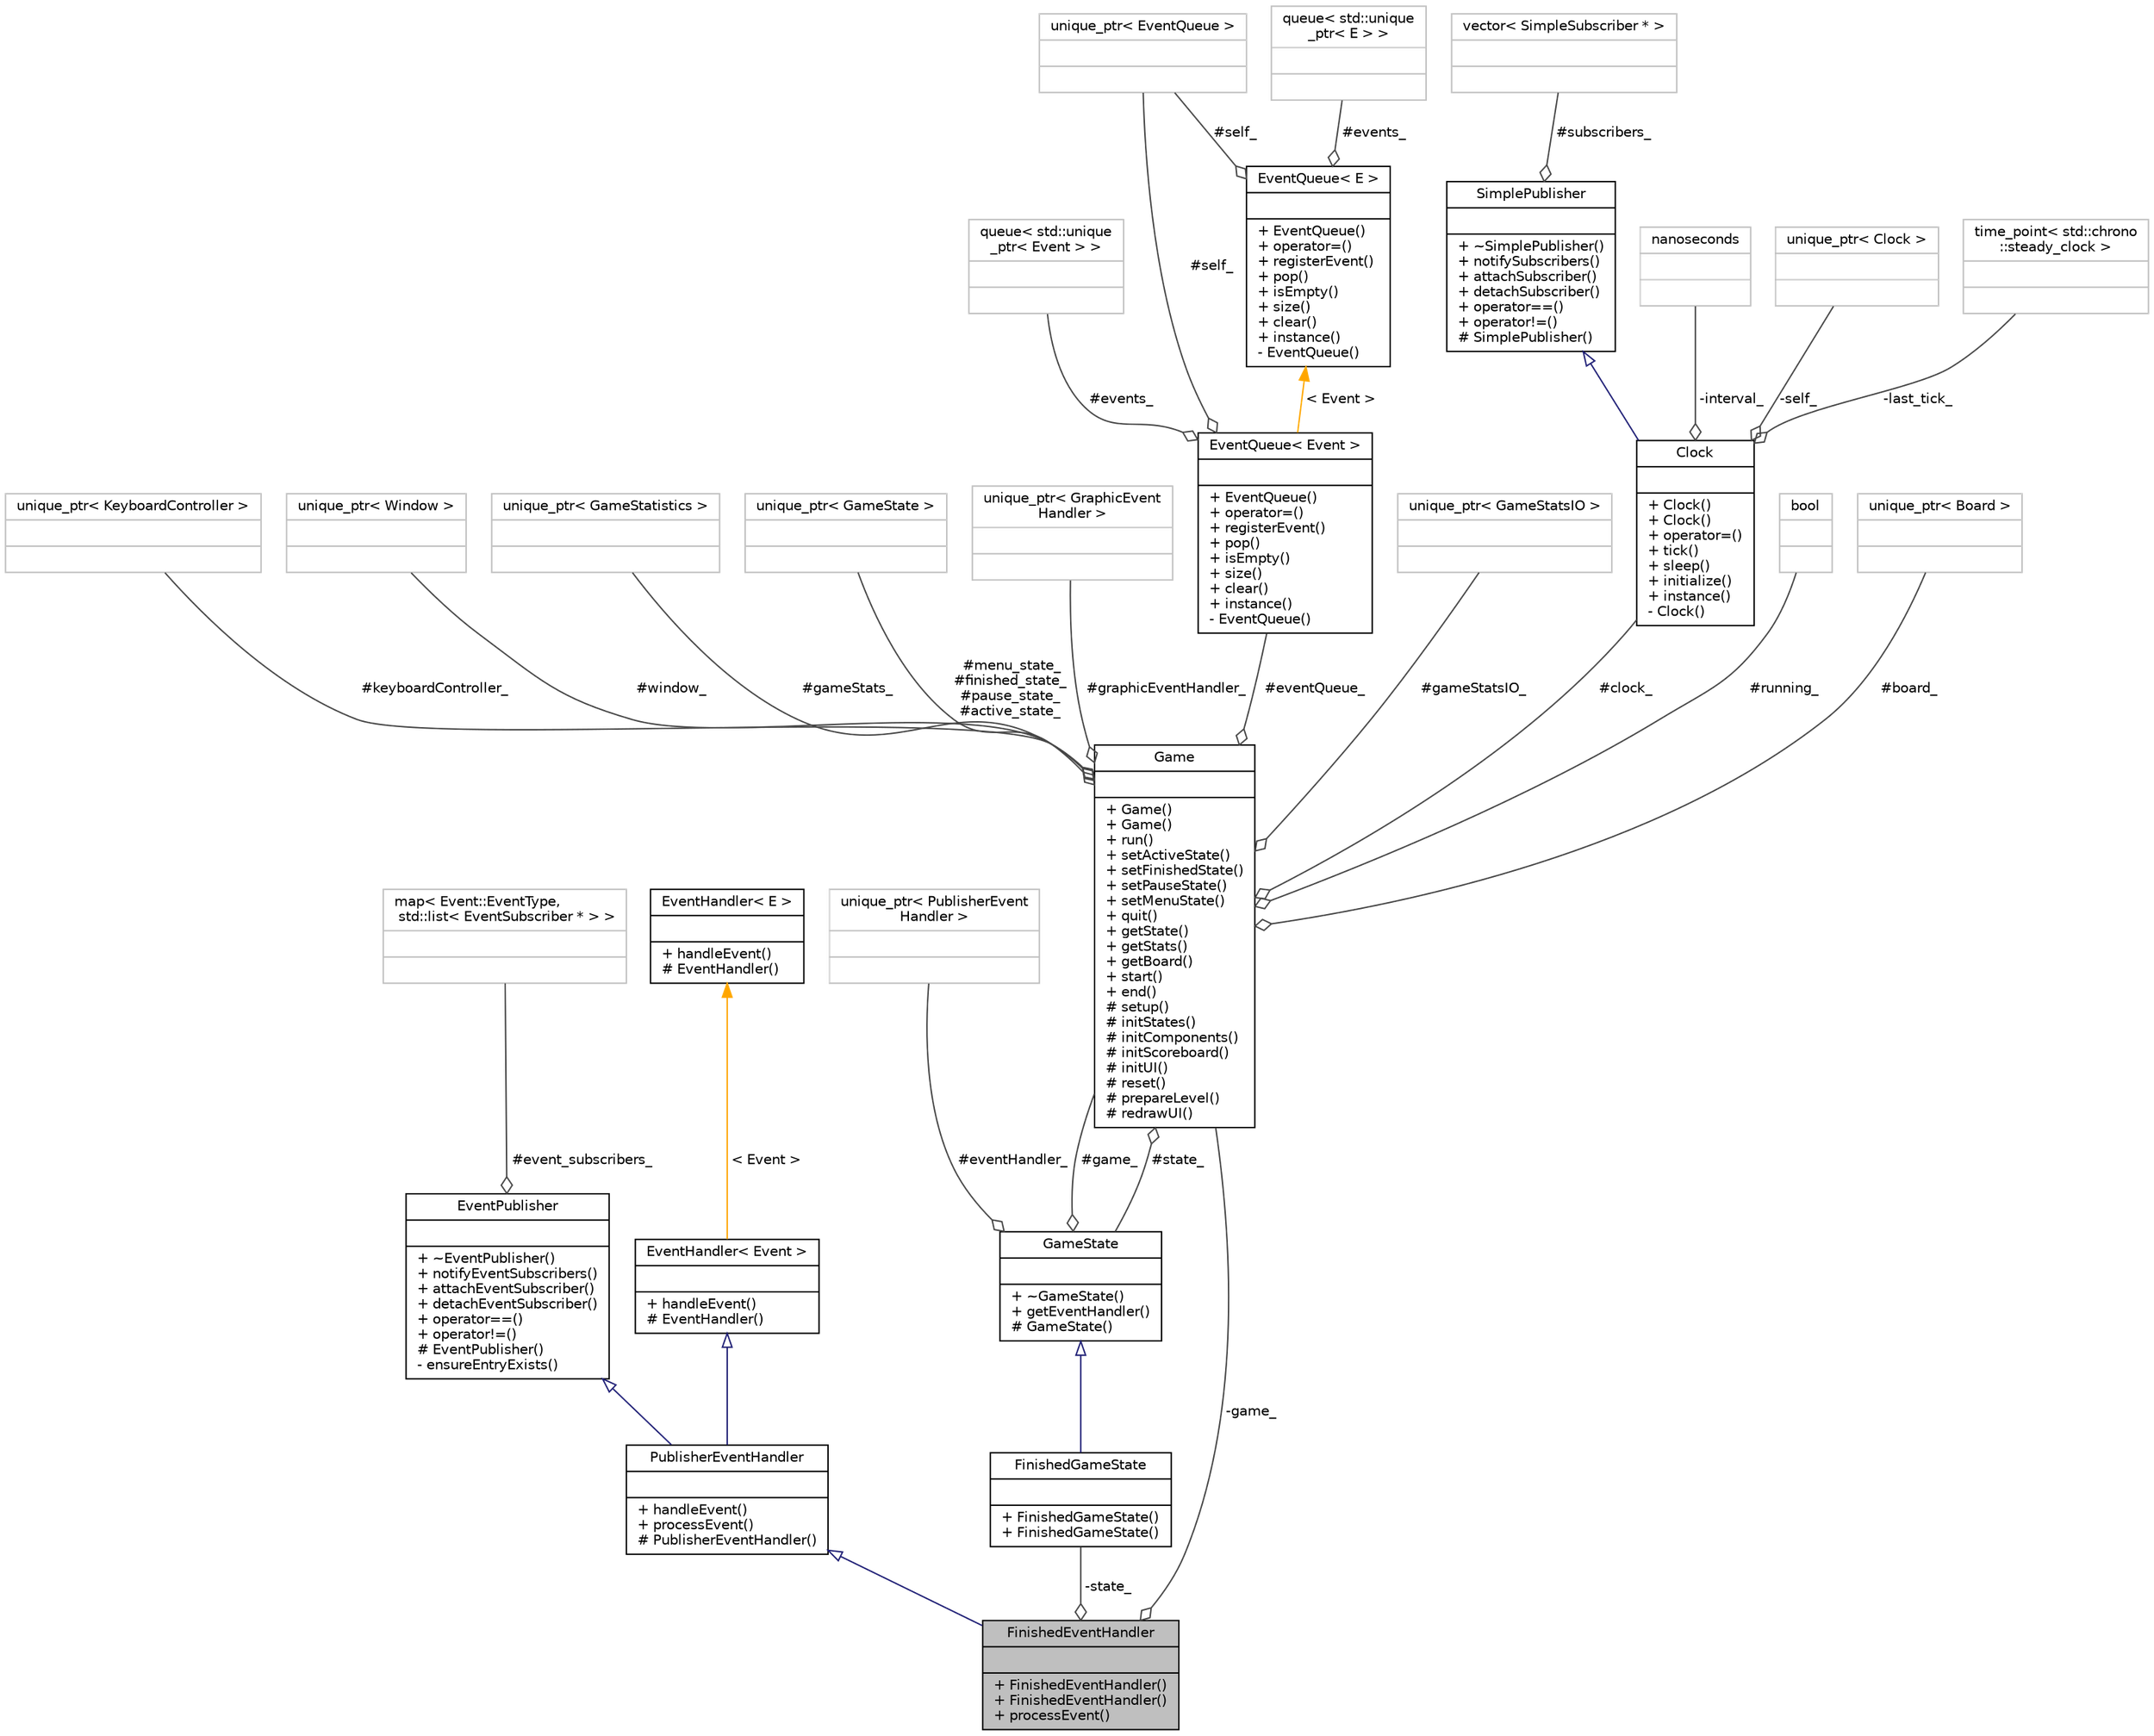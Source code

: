 digraph "FinishedEventHandler"
{
 // INTERACTIVE_SVG=YES
 // LATEX_PDF_SIZE
  bgcolor="transparent";
  edge [fontname="Helvetica",fontsize="10",labelfontname="Helvetica",labelfontsize="10"];
  node [fontname="Helvetica",fontsize="10",shape=record];
  Node1 [label="{FinishedEventHandler\n||+ FinishedEventHandler()\l+ FinishedEventHandler()\l+ processEvent()\l}",height=0.2,width=0.4,color="black", fillcolor="grey75", style="filled", fontcolor="black",tooltip=" "];
  Node2 -> Node1 [dir="back",color="midnightblue",fontsize="10",style="solid",arrowtail="onormal",fontname="Helvetica"];
  Node2 [label="{PublisherEventHandler\n||+ handleEvent()\l+ processEvent()\l# PublisherEventHandler()\l}",height=0.2,width=0.4,color="black",URL="$class_publisher_event_handler.html",tooltip="Extended EventHandler for Event class events with publisher capabilities."];
  Node3 -> Node2 [dir="back",color="midnightblue",fontsize="10",style="solid",arrowtail="onormal",fontname="Helvetica"];
  Node3 [label="{EventPublisher\n||+ ~EventPublisher()\l+ notifyEventSubscribers()\l+ attachEventSubscriber()\l+ detachEventSubscriber()\l+ operator==()\l+ operator!=()\l# EventPublisher()\l- ensureEntryExists()\l}",height=0.2,width=0.4,color="black",URL="$class_event_publisher.html",tooltip=" "];
  Node4 -> Node3 [color="grey25",fontsize="10",style="solid",label=" #event_subscribers_" ,arrowhead="odiamond",fontname="Helvetica"];
  Node4 [label="{map\< Event::EventType,\l std::list\< EventSubscriber * \> \>\n||}",height=0.2,width=0.4,color="grey75",tooltip=" "];
  Node5 -> Node2 [dir="back",color="midnightblue",fontsize="10",style="solid",arrowtail="onormal",fontname="Helvetica"];
  Node5 [label="{EventHandler\< Event \>\n||+ handleEvent()\l# EventHandler()\l}",height=0.2,width=0.4,color="black",URL="$class_event_handler.html",tooltip=" "];
  Node6 -> Node5 [dir="back",color="orange",fontsize="10",style="solid",label=" \< Event \>" ,fontname="Helvetica"];
  Node6 [label="{EventHandler\< E \>\n||+ handleEvent()\l# EventHandler()\l}",height=0.2,width=0.4,color="black",URL="$class_event_handler.html",tooltip=" "];
  Node7 -> Node1 [color="grey25",fontsize="10",style="solid",label=" -game_" ,arrowhead="odiamond",fontname="Helvetica"];
  Node7 [label="{Game\n||+ Game()\l+ Game()\l+ run()\l+ setActiveState()\l+ setFinishedState()\l+ setPauseState()\l+ setMenuState()\l+ quit()\l+ getState()\l+ getStats()\l+ getBoard()\l+ start()\l+ end()\l# setup()\l# initStates()\l# initComponents()\l# initScoreboard()\l# initUI()\l# reset()\l# prepareLevel()\l# redrawUI()\l}",height=0.2,width=0.4,color="black",URL="$class_game.html",tooltip=" "];
  Node8 -> Node7 [color="grey25",fontsize="10",style="solid",label=" #keyboardController_" ,arrowhead="odiamond",fontname="Helvetica"];
  Node8 [label="{unique_ptr\< KeyboardController \>\n||}",height=0.2,width=0.4,color="grey75",tooltip=" "];
  Node9 -> Node7 [color="grey25",fontsize="10",style="solid",label=" #window_" ,arrowhead="odiamond",fontname="Helvetica"];
  Node9 [label="{unique_ptr\< Window \>\n||}",height=0.2,width=0.4,color="grey75",tooltip=" "];
  Node10 -> Node7 [color="grey25",fontsize="10",style="solid",label=" #gameStats_" ,arrowhead="odiamond",fontname="Helvetica"];
  Node10 [label="{unique_ptr\< GameStatistics \>\n||}",height=0.2,width=0.4,color="grey75",tooltip=" "];
  Node11 -> Node7 [color="grey25",fontsize="10",style="solid",label=" #menu_state_\n#finished_state_\n#pause_state_\n#active_state_" ,arrowhead="odiamond",fontname="Helvetica"];
  Node11 [label="{unique_ptr\< GameState \>\n||}",height=0.2,width=0.4,color="grey75",tooltip=" "];
  Node12 -> Node7 [color="grey25",fontsize="10",style="solid",label=" #graphicEventHandler_" ,arrowhead="odiamond",fontname="Helvetica"];
  Node12 [label="{unique_ptr\< GraphicEvent\lHandler \>\n||}",height=0.2,width=0.4,color="grey75",tooltip=" "];
  Node13 -> Node7 [color="grey25",fontsize="10",style="solid",label=" #eventQueue_" ,arrowhead="odiamond",fontname="Helvetica"];
  Node13 [label="{EventQueue\< Event \>\n||+ EventQueue()\l+ operator=()\l+ registerEvent()\l+ pop()\l+ isEmpty()\l+ size()\l+ clear()\l+ instance()\l- EventQueue()\l}",height=0.2,width=0.4,color="black",URL="$class_event_queue.html",tooltip=" "];
  Node14 -> Node13 [color="grey25",fontsize="10",style="solid",label=" #events_" ,arrowhead="odiamond",fontname="Helvetica"];
  Node14 [label="{queue\< std::unique\l_ptr\< Event \> \>\n||}",height=0.2,width=0.4,color="grey75",tooltip=" "];
  Node15 -> Node13 [color="grey25",fontsize="10",style="solid",label=" #self_" ,arrowhead="odiamond",fontname="Helvetica"];
  Node15 [label="{unique_ptr\< EventQueue \>\n||}",height=0.2,width=0.4,color="grey75",tooltip=" "];
  Node16 -> Node13 [dir="back",color="orange",fontsize="10",style="solid",label=" \< Event \>" ,fontname="Helvetica"];
  Node16 [label="{EventQueue\< E \>\n||+ EventQueue()\l+ operator=()\l+ registerEvent()\l+ pop()\l+ isEmpty()\l+ size()\l+ clear()\l+ instance()\l- EventQueue()\l}",height=0.2,width=0.4,color="black",URL="$class_event_queue.html",tooltip="Singleton class wrapper for std::queue<E>."];
  Node17 -> Node16 [color="grey25",fontsize="10",style="solid",label=" #events_" ,arrowhead="odiamond",fontname="Helvetica"];
  Node17 [label="{queue\< std::unique\l_ptr\< E \> \>\n||}",height=0.2,width=0.4,color="grey75",tooltip=" "];
  Node15 -> Node16 [color="grey25",fontsize="10",style="solid",label=" #self_" ,arrowhead="odiamond",fontname="Helvetica"];
  Node18 -> Node7 [color="grey25",fontsize="10",style="solid",label=" #gameStatsIO_" ,arrowhead="odiamond",fontname="Helvetica"];
  Node18 [label="{unique_ptr\< GameStatsIO \>\n||}",height=0.2,width=0.4,color="grey75",tooltip=" "];
  Node19 -> Node7 [color="grey25",fontsize="10",style="solid",label=" #clock_" ,arrowhead="odiamond",fontname="Helvetica"];
  Node19 [label="{Clock\n||+ Clock()\l+ Clock()\l+ operator=()\l+ tick()\l+ sleep()\l+ initialize()\l+ instance()\l- Clock()\l}",height=0.2,width=0.4,color="black",URL="$class_clock.html",tooltip="Represents an externally controlled clock running at a given frequency."];
  Node20 -> Node19 [dir="back",color="midnightblue",fontsize="10",style="solid",arrowtail="onormal",fontname="Helvetica"];
  Node20 [label="{SimplePublisher\n||+ ~SimplePublisher()\l+ notifySubscribers()\l+ attachSubscriber()\l+ detachSubscriber()\l+ operator==()\l+ operator!=()\l# SimplePublisher()\l}",height=0.2,width=0.4,color="black",URL="$class_simple_publisher.html",tooltip=" "];
  Node21 -> Node20 [color="grey25",fontsize="10",style="solid",label=" #subscribers_" ,arrowhead="odiamond",fontname="Helvetica"];
  Node21 [label="{vector\< SimpleSubscriber * \>\n||}",height=0.2,width=0.4,color="grey75",tooltip=" "];
  Node22 -> Node19 [color="grey25",fontsize="10",style="solid",label=" -interval_" ,arrowhead="odiamond",fontname="Helvetica"];
  Node22 [label="{nanoseconds\n||}",height=0.2,width=0.4,color="grey75",tooltip=" "];
  Node23 -> Node19 [color="grey25",fontsize="10",style="solid",label=" -self_" ,arrowhead="odiamond",fontname="Helvetica"];
  Node23 [label="{unique_ptr\< Clock \>\n||}",height=0.2,width=0.4,color="grey75",tooltip=" "];
  Node24 -> Node19 [color="grey25",fontsize="10",style="solid",label=" -last_tick_" ,arrowhead="odiamond",fontname="Helvetica"];
  Node24 [label="{time_point\< std::chrono\l::steady_clock \>\n||}",height=0.2,width=0.4,color="grey75",tooltip=" "];
  Node25 -> Node7 [color="grey25",fontsize="10",style="solid",label=" #running_" ,arrowhead="odiamond",fontname="Helvetica"];
  Node25 [label="{bool\n||}",height=0.2,width=0.4,color="grey75",tooltip=" "];
  Node26 -> Node7 [color="grey25",fontsize="10",style="solid",label=" #board_" ,arrowhead="odiamond",fontname="Helvetica"];
  Node26 [label="{unique_ptr\< Board \>\n||}",height=0.2,width=0.4,color="grey75",tooltip=" "];
  Node27 -> Node7 [color="grey25",fontsize="10",style="solid",label=" #state_" ,arrowhead="odiamond",fontname="Helvetica"];
  Node27 [label="{GameState\n||+ ~GameState()\l+ getEventHandler()\l# GameState()\l}",height=0.2,width=0.4,color="black",URL="$class_game_state.html",tooltip=" "];
  Node7 -> Node27 [color="grey25",fontsize="10",style="solid",label=" #game_" ,arrowhead="odiamond",fontname="Helvetica"];
  Node28 -> Node27 [color="grey25",fontsize="10",style="solid",label=" #eventHandler_" ,arrowhead="odiamond",fontname="Helvetica"];
  Node28 [label="{unique_ptr\< PublisherEvent\lHandler \>\n||}",height=0.2,width=0.4,color="grey75",tooltip=" "];
  Node29 -> Node1 [color="grey25",fontsize="10",style="solid",label=" -state_" ,arrowhead="odiamond",fontname="Helvetica"];
  Node29 [label="{FinishedGameState\n||+ FinishedGameState()\l+ FinishedGameState()\l}",height=0.2,width=0.4,color="black",URL="$class_finished_game_state.html",tooltip=" "];
  Node27 -> Node29 [dir="back",color="midnightblue",fontsize="10",style="solid",arrowtail="onormal",fontname="Helvetica"];
}

